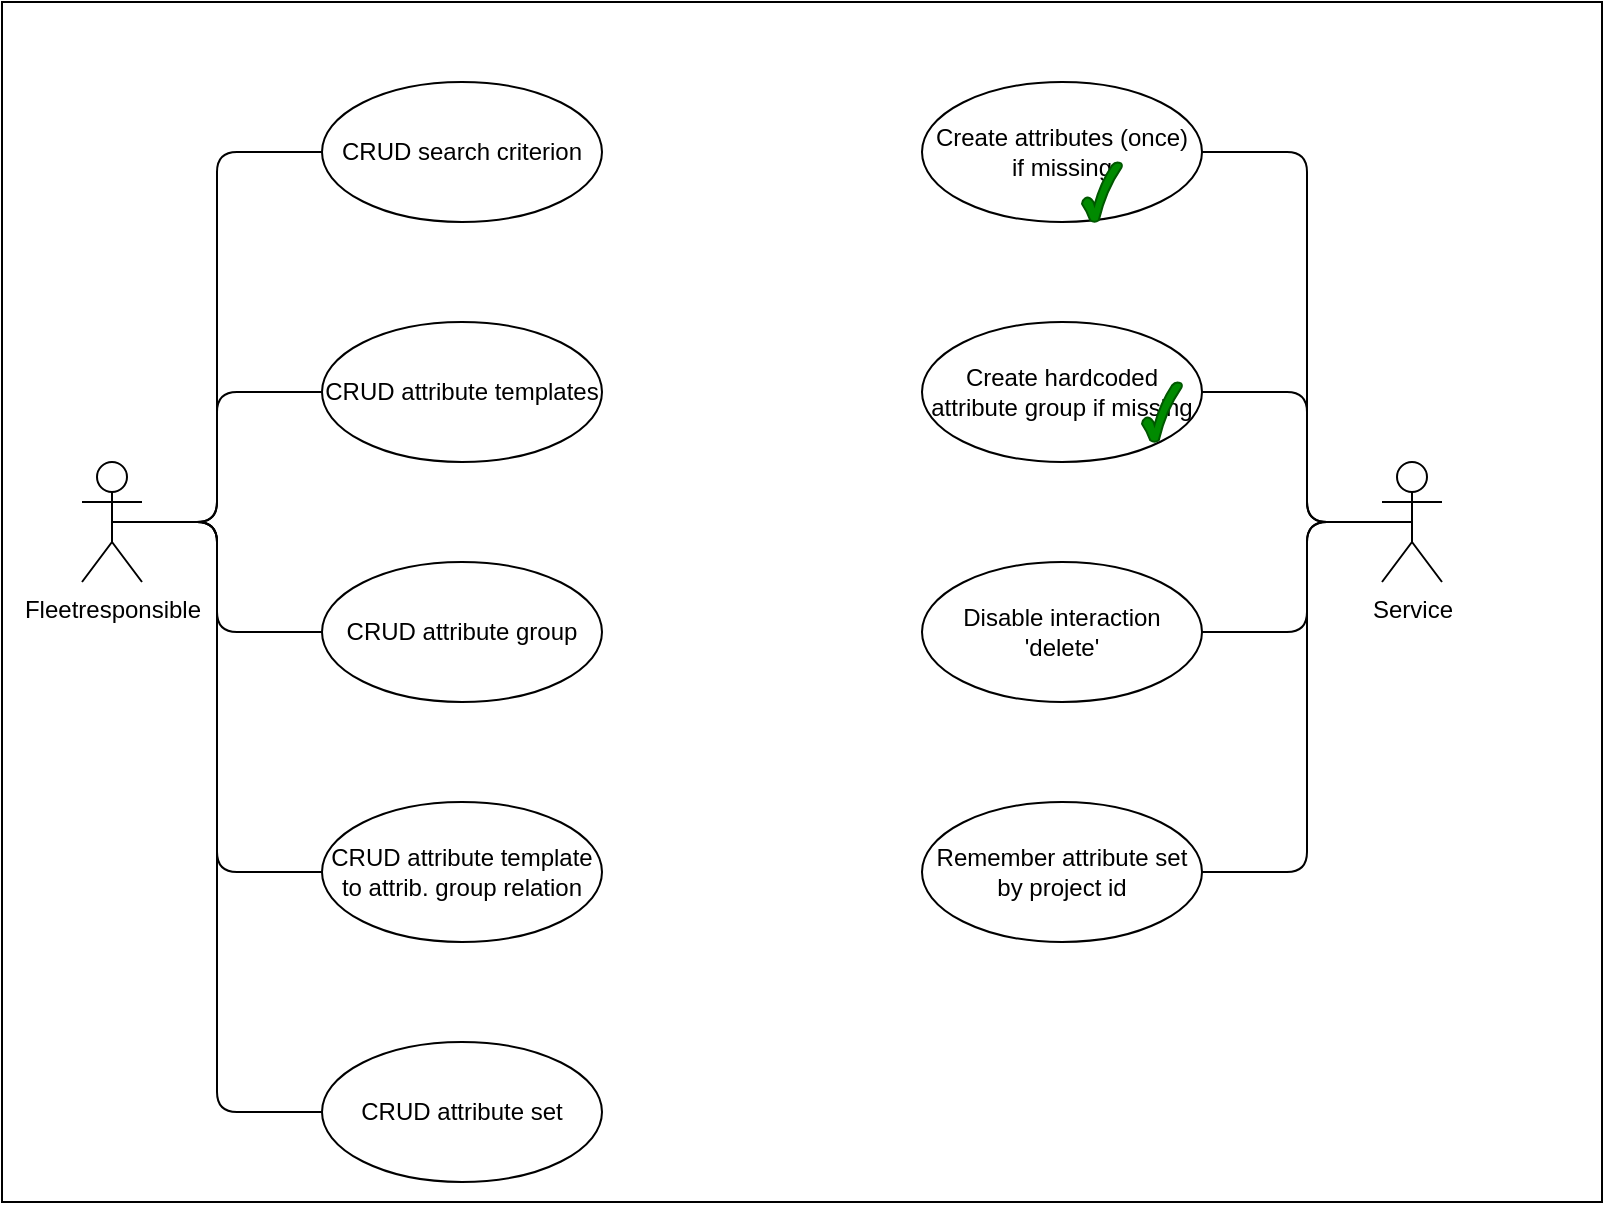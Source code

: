 <mxfile>
    <diagram id="swZmjb-AvOTWZpKOllsH" name="Page-1">
        <mxGraphModel dx="862" dy="468" grid="1" gridSize="10" guides="1" tooltips="1" connect="1" arrows="1" fold="1" page="1" pageScale="1" pageWidth="850" pageHeight="1100" math="0" shadow="0">
            <root>
                <mxCell id="0"/>
                <mxCell id="1" parent="0"/>
                <mxCell id="33" value="" style="verticalLabelPosition=bottom;verticalAlign=top;html=1;shape=mxgraph.basic.rect;fillColor2=none;strokeWidth=1;size=20;indent=5;" vertex="1" parent="1">
                    <mxGeometry width="800" height="600" as="geometry"/>
                </mxCell>
                <mxCell id="24" style="edgeStyle=elbowEdgeStyle;html=1;exitX=0.5;exitY=0.5;exitDx=0;exitDy=0;exitPerimeter=0;entryX=0;entryY=0.5;entryDx=0;entryDy=0;endArrow=none;endFill=0;" edge="1" parent="1" source="9" target="12">
                    <mxGeometry relative="1" as="geometry"/>
                </mxCell>
                <mxCell id="25" style="edgeStyle=elbowEdgeStyle;html=1;exitX=0.5;exitY=0.5;exitDx=0;exitDy=0;exitPerimeter=0;entryX=0;entryY=0.5;entryDx=0;entryDy=0;endArrow=none;endFill=0;" edge="1" parent="1" source="9" target="11">
                    <mxGeometry relative="1" as="geometry"/>
                </mxCell>
                <mxCell id="26" style="edgeStyle=elbowEdgeStyle;html=1;exitX=0.5;exitY=0.5;exitDx=0;exitDy=0;exitPerimeter=0;entryX=0;entryY=0.5;entryDx=0;entryDy=0;endArrow=none;endFill=0;" edge="1" parent="1" source="9" target="13">
                    <mxGeometry relative="1" as="geometry"/>
                </mxCell>
                <mxCell id="27" style="edgeStyle=elbowEdgeStyle;html=1;exitX=0.5;exitY=0.5;exitDx=0;exitDy=0;exitPerimeter=0;entryX=0;entryY=0.5;entryDx=0;entryDy=0;endArrow=none;endFill=0;" edge="1" parent="1" source="9" target="14">
                    <mxGeometry relative="1" as="geometry"/>
                </mxCell>
                <mxCell id="32" style="edgeStyle=elbowEdgeStyle;html=1;exitX=0.5;exitY=0.5;exitDx=0;exitDy=0;exitPerimeter=0;entryX=0;entryY=0.5;entryDx=0;entryDy=0;endArrow=none;endFill=0;" edge="1" parent="1" source="9" target="31">
                    <mxGeometry relative="1" as="geometry"/>
                </mxCell>
                <mxCell id="9" value="Fleetresponsible" style="shape=umlActor;verticalLabelPosition=bottom;verticalAlign=top;html=1;" vertex="1" parent="1">
                    <mxGeometry x="40" y="230" width="30" height="60" as="geometry"/>
                </mxCell>
                <mxCell id="11" value="CRUD attribute templates" style="ellipse;whiteSpace=wrap;html=1;" vertex="1" parent="1">
                    <mxGeometry x="160" y="160" width="140" height="70" as="geometry"/>
                </mxCell>
                <mxCell id="12" value="CRUD search criterion" style="ellipse;whiteSpace=wrap;html=1;" vertex="1" parent="1">
                    <mxGeometry x="160" y="40" width="140" height="70" as="geometry"/>
                </mxCell>
                <mxCell id="13" value="CRUD attribute group" style="ellipse;whiteSpace=wrap;html=1;" vertex="1" parent="1">
                    <mxGeometry x="160" y="280" width="140" height="70" as="geometry"/>
                </mxCell>
                <mxCell id="14" value="CRUD attribute template to attrib. group relation" style="ellipse;whiteSpace=wrap;html=1;" vertex="1" parent="1">
                    <mxGeometry x="160" y="400" width="140" height="70" as="geometry"/>
                </mxCell>
                <mxCell id="28" style="edgeStyle=elbowEdgeStyle;html=1;exitX=0.5;exitY=0.5;exitDx=0;exitDy=0;exitPerimeter=0;entryX=1;entryY=0.5;entryDx=0;entryDy=0;endArrow=none;endFill=0;" edge="1" parent="1" source="16" target="17">
                    <mxGeometry relative="1" as="geometry"/>
                </mxCell>
                <mxCell id="29" style="edgeStyle=elbowEdgeStyle;html=1;exitX=0.5;exitY=0.5;exitDx=0;exitDy=0;exitPerimeter=0;entryX=1;entryY=0.5;entryDx=0;entryDy=0;endArrow=none;endFill=0;" edge="1" parent="1" source="16" target="18">
                    <mxGeometry relative="1" as="geometry"/>
                </mxCell>
                <mxCell id="35" style="edgeStyle=elbowEdgeStyle;html=1;exitX=0.5;exitY=0.5;exitDx=0;exitDy=0;exitPerimeter=0;endArrow=none;endFill=0;" edge="1" parent="1" source="16" target="33">
                    <mxGeometry relative="1" as="geometry"/>
                </mxCell>
                <mxCell id="36" style="edgeStyle=elbowEdgeStyle;html=1;exitX=0.5;exitY=0.5;exitDx=0;exitDy=0;exitPerimeter=0;entryX=1;entryY=0.5;entryDx=0;entryDy=0;endArrow=none;endFill=0;" edge="1" parent="1" source="16" target="34">
                    <mxGeometry relative="1" as="geometry"/>
                </mxCell>
                <mxCell id="37" style="edgeStyle=elbowEdgeStyle;html=1;exitX=0.5;exitY=0.5;exitDx=0;exitDy=0;exitPerimeter=0;entryX=1;entryY=0.5;entryDx=0;entryDy=0;endArrow=none;endFill=0;" edge="1" parent="1" source="16" target="30">
                    <mxGeometry relative="1" as="geometry"/>
                </mxCell>
                <mxCell id="16" value="Service" style="shape=umlActor;verticalLabelPosition=bottom;verticalAlign=top;html=1;" vertex="1" parent="1">
                    <mxGeometry x="690" y="230" width="30" height="60" as="geometry"/>
                </mxCell>
                <mxCell id="17" value="Create attributes (once)&lt;br&gt;if missing" style="ellipse;whiteSpace=wrap;html=1;" vertex="1" parent="1">
                    <mxGeometry x="460" y="40" width="140" height="70" as="geometry"/>
                </mxCell>
                <mxCell id="18" value="Create hardcoded attribute group if missing" style="ellipse;whiteSpace=wrap;html=1;" vertex="1" parent="1">
                    <mxGeometry x="460" y="160" width="140" height="70" as="geometry"/>
                </mxCell>
                <mxCell id="20" value="" style="verticalLabelPosition=bottom;verticalAlign=top;html=1;shape=mxgraph.basic.tick;fillColor=#008a00;fontColor=#ffffff;strokeColor=#005700;" vertex="1" parent="1">
                    <mxGeometry x="570" y="190" width="20" height="30" as="geometry"/>
                </mxCell>
                <mxCell id="21" value="" style="verticalLabelPosition=bottom;verticalAlign=top;html=1;shape=mxgraph.basic.tick;fillColor=#008a00;fontColor=#ffffff;strokeColor=#005700;" vertex="1" parent="1">
                    <mxGeometry x="540" y="80" width="20" height="30" as="geometry"/>
                </mxCell>
                <mxCell id="30" value="Disable interaction 'delete'" style="ellipse;whiteSpace=wrap;html=1;" vertex="1" parent="1">
                    <mxGeometry x="460" y="280" width="140" height="70" as="geometry"/>
                </mxCell>
                <mxCell id="31" value="CRUD attribute set" style="ellipse;whiteSpace=wrap;html=1;" vertex="1" parent="1">
                    <mxGeometry x="160" y="520" width="140" height="70" as="geometry"/>
                </mxCell>
                <mxCell id="34" value="Remember attribute set by project id" style="ellipse;whiteSpace=wrap;html=1;" vertex="1" parent="1">
                    <mxGeometry x="460" y="400" width="140" height="70" as="geometry"/>
                </mxCell>
            </root>
        </mxGraphModel>
    </diagram>
</mxfile>